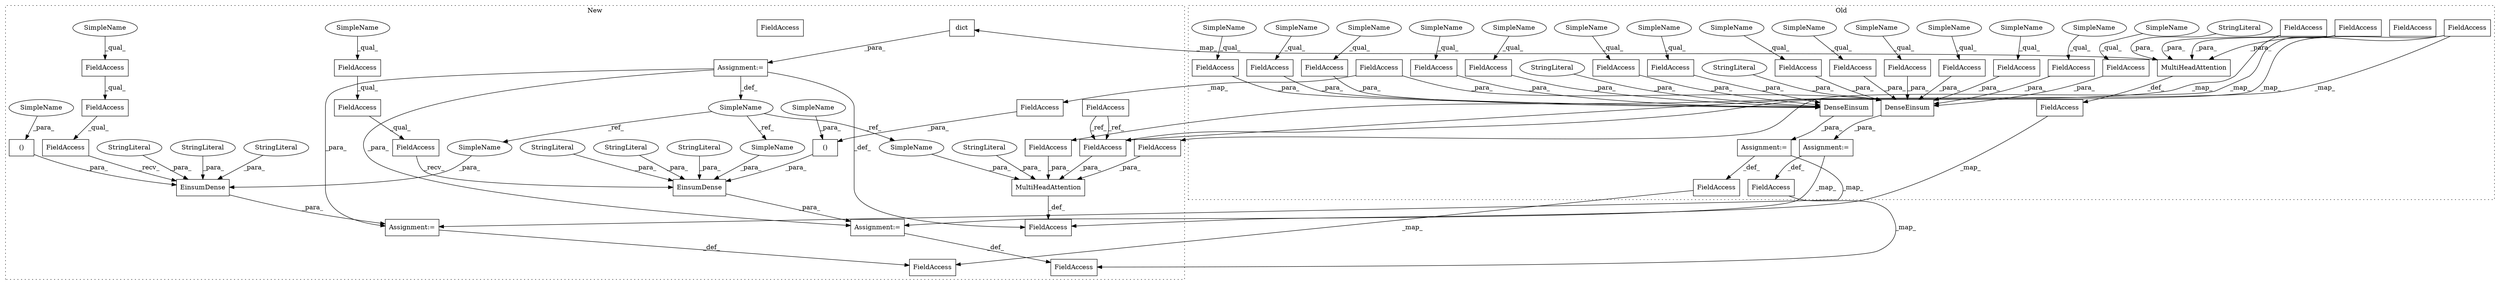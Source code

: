 digraph G {
subgraph cluster0 {
1 [label="DenseEinsum" a="32" s="3691,3915" l="12,1" shape="box"];
3 [label="FieldAccess" a="22" s="3757" l="22" shape="box"];
7 [label="StringLiteral" a="45" s="3901" l="14" shape="ellipse"];
14 [label="FieldAccess" a="22" s="3879" l="21" shape="box"];
15 [label="FieldAccess" a="22" s="4273" l="22" shape="box"];
16 [label="FieldAccess" a="22" s="3855" l="23" shape="box"];
18 [label="FieldAccess" a="22" s="3828" l="26" shape="box"];
19 [label="FieldAccess" a="22" s="3780" l="24" shape="box"];
25 [label="FieldAccess" a="22" s="3732" l="24" shape="box"];
26 [label="FieldAccess" a="22" s="3805" l="22" shape="box"];
28 [label="Assignment:=" a="7" s="3677" l="1" shape="box"];
30 [label="FieldAccess" a="22" s="4321" l="22" shape="box"];
31 [label="FieldAccess" a="22" s="4248" l="24" shape="box"];
32 [label="FieldAccess" a="22" s="4371" l="23" shape="box"];
33 [label="FieldAccess" a="22" s="4296" l="24" shape="box"];
34 [label="FieldAccess" a="22" s="4344" l="26" shape="box"];
35 [label="FieldAccess" a="22" s="4395" l="21" shape="box"];
37 [label="FieldAccess" a="22" s="4192" l="18" shape="box"];
39 [label="FieldAccess" a="22" s="3653" l="24" shape="box"];
40 [label="Assignment:=" a="7" s="4210" l="1" shape="box"];
42 [label="DenseEinsum" a="32" s="4224,4425" l="12,1" shape="box"];
44 [label="StringLiteral" a="45" s="4417" l="8" shape="ellipse"];
48 [label="FieldAccess" a="22" s="3703" l="23" shape="box"];
50 [label="FieldAccess" a="22" s="3084" l="21" shape="box"];
52 [label="MultiHeadAttention" a="32" s="3116,3391" l="19,1" shape="box"];
53 [label="StringLiteral" a="45" s="3375" l="16" shape="ellipse"];
54 [label="FieldAccess" a="22" s="3151" l="25" shape="box"];
57 [label="FieldAccess" a="22" s="3135" l="15" shape="box"];
59 [label="FieldAccess" a="22" s="3177" l="28" shape="box"];
63 [label="SimpleName" a="42" s="3732" l="4" shape="ellipse"];
64 [label="SimpleName" a="42" s="4296" l="4" shape="ellipse"];
65 [label="SimpleName" a="42" s="3780" l="4" shape="ellipse"];
66 [label="SimpleName" a="42" s="4395" l="4" shape="ellipse"];
67 [label="SimpleName" a="42" s="4273" l="4" shape="ellipse"];
68 [label="SimpleName" a="42" s="3805" l="4" shape="ellipse"];
69 [label="SimpleName" a="42" s="3855" l="4" shape="ellipse"];
70 [label="SimpleName" a="42" s="4371" l="4" shape="ellipse"];
71 [label="SimpleName" a="42" s="3828" l="4" shape="ellipse"];
72 [label="SimpleName" a="42" s="3757" l="4" shape="ellipse"];
73 [label="SimpleName" a="42" s="3879" l="4" shape="ellipse"];
74 [label="SimpleName" a="42" s="4321" l="4" shape="ellipse"];
75 [label="SimpleName" a="42" s="4248" l="4" shape="ellipse"];
76 [label="SimpleName" a="42" s="4344" l="4" shape="ellipse"];
83 [label="FieldAccess" a="22" s="3151" l="25" shape="box"];
label = "Old";
style="dotted";
}
subgraph cluster1 {
2 [label="()" a="106" s="3741" l="40" shape="box"];
4 [label="EinsumDense" a="32" s="3710,3815" l="12,1" shape="box"];
5 [label="SimpleName" a="42" s="3040" l="13" shape="ellipse"];
6 [label="EinsumDense" a="32" s="4148,4235" l="12,1" shape="box"];
8 [label="StringLiteral" a="45" s="3722" l="13" shape="ellipse"];
9 [label="StringLiteral" a="45" s="4209" l="3" shape="ellipse"];
10 [label="StringLiteral" a="45" s="4213" l="8" shape="ellipse"];
11 [label="StringLiteral" a="45" s="4160" l="13" shape="ellipse"];
12 [label="StringLiteral" a="45" s="3783" l="3" shape="ellipse"];
13 [label="StringLiteral" a="45" s="3787" l="14" shape="ellipse"];
17 [label="FieldAccess" a="22" s="3673" l="36" shape="box"];
20 [label="FieldAccess" a="22" s="4111" l="36" shape="box"];
21 [label="FieldAccess" a="22" s="3673" l="23" shape="box"];
22 [label="FieldAccess" a="22" s="4111" l="23" shape="box"];
23 [label="FieldAccess" a="22" s="4111" l="16" shape="box"];
24 [label="FieldAccess" a="22" s="3673" l="16" shape="box"];
27 [label="()" a="106" s="4179" l="28" shape="box"];
29 [label="Assignment:=" a="7" s="3672" l="1" shape="box"];
36 [label="FieldAccess" a="22" s="4092" l="18" shape="box"];
38 [label="FieldAccess" a="22" s="3648" l="24" shape="box"];
41 [label="Assignment:=" a="7" s="4110" l="1" shape="box"];
43 [label="MultiHeadAttention" a="32" s="3266,3386" l="19,1" shape="box"];
45 [label="StringLiteral" a="45" s="3356" l="16" shape="ellipse"];
46 [label="Assignment:=" a="7" s="3053" l="1" shape="box"];
47 [label="FieldAccess" a="22" s="3758" l="23" shape="box"];
49 [label="FieldAccess" a="22" s="3234" l="21" shape="box"];
51 [label="dict" a="32" s="3054,3227" l="5,1" shape="box"];
55 [label="FieldAccess" a="22" s="3301" l="25" shape="box"];
56 [label="FieldAccess" a="22" s="3285" l="15" shape="box"];
58 [label="FieldAccess" a="22" s="3327" l="28" shape="box"];
60 [label="FieldAccess" a="22" s="2974" l="25" shape="box"];
61 [label="SimpleName" a="42" s="3741" l="4" shape="ellipse"];
62 [label="SimpleName" a="42" s="4179" l="4" shape="ellipse"];
77 [label="SimpleName" a="42" s="4111" l="10" shape="ellipse"];
78 [label="SimpleName" a="42" s="3673" l="10" shape="ellipse"];
79 [label="FieldAccess" a="22" s="3301" l="25" shape="box"];
80 [label="SimpleName" a="42" s="3373" l="13" shape="ellipse"];
81 [label="SimpleName" a="42" s="4222" l="13" shape="ellipse"];
82 [label="SimpleName" a="42" s="3802" l="13" shape="ellipse"];
label = "New";
style="dotted";
}
1 -> 28 [label="_para_"];
2 -> 4 [label="_para_"];
3 -> 1 [label="_para_"];
4 -> 29 [label="_para_"];
5 -> 80 [label="_ref_"];
5 -> 81 [label="_ref_"];
5 -> 82 [label="_ref_"];
6 -> 41 [label="_para_"];
7 -> 1 [label="_para_"];
8 -> 4 [label="_para_"];
9 -> 6 [label="_para_"];
10 -> 6 [label="_para_"];
11 -> 6 [label="_para_"];
12 -> 4 [label="_para_"];
13 -> 4 [label="_para_"];
14 -> 1 [label="_para_"];
15 -> 42 [label="_para_"];
16 -> 1 [label="_para_"];
17 -> 4 [label="_recv_"];
18 -> 1 [label="_para_"];
19 -> 1 [label="_para_"];
20 -> 6 [label="_recv_"];
21 -> 17 [label="_qual_"];
22 -> 20 [label="_qual_"];
23 -> 22 [label="_qual_"];
24 -> 21 [label="_qual_"];
25 -> 1 [label="_para_"];
26 -> 1 [label="_para_"];
27 -> 6 [label="_para_"];
28 -> 29 [label="_map_"];
28 -> 39 [label="_def_"];
29 -> 38 [label="_def_"];
30 -> 42 [label="_para_"];
31 -> 42 [label="_para_"];
32 -> 42 [label="_para_"];
33 -> 42 [label="_para_"];
34 -> 42 [label="_para_"];
35 -> 42 [label="_para_"];
37 -> 36 [label="_map_"];
39 -> 38 [label="_map_"];
40 -> 41 [label="_map_"];
40 -> 37 [label="_def_"];
41 -> 36 [label="_def_"];
42 -> 40 [label="_para_"];
43 -> 49 [label="_def_"];
44 -> 42 [label="_para_"];
45 -> 43 [label="_para_"];
46 -> 29 [label="_para_"];
46 -> 5 [label="_def_"];
46 -> 49 [label="_def_"];
46 -> 41 [label="_para_"];
47 -> 2 [label="_para_"];
48 -> 1 [label="_para_"];
48 -> 47 [label="_map_"];
50 -> 49 [label="_map_"];
51 -> 46 [label="_para_"];
52 -> 51 [label="_map_"];
52 -> 50 [label="_def_"];
53 -> 52 [label="_para_"];
56 -> 43 [label="_para_"];
57 -> 52 [label="_para_"];
57 -> 56 [label="_map_"];
58 -> 43 [label="_para_"];
59 -> 58 [label="_map_"];
59 -> 52 [label="_para_"];
60 -> 79 [label="_ref_"];
60 -> 79 [label="_ref_"];
61 -> 2 [label="_para_"];
62 -> 27 [label="_para_"];
63 -> 25 [label="_qual_"];
64 -> 33 [label="_qual_"];
65 -> 19 [label="_qual_"];
66 -> 35 [label="_qual_"];
67 -> 15 [label="_qual_"];
68 -> 26 [label="_qual_"];
69 -> 16 [label="_qual_"];
70 -> 32 [label="_qual_"];
71 -> 18 [label="_qual_"];
72 -> 3 [label="_qual_"];
73 -> 14 [label="_qual_"];
74 -> 30 [label="_qual_"];
75 -> 31 [label="_qual_"];
76 -> 34 [label="_qual_"];
77 -> 23 [label="_qual_"];
78 -> 24 [label="_qual_"];
79 -> 43 [label="_para_"];
80 -> 43 [label="_para_"];
81 -> 6 [label="_para_"];
82 -> 4 [label="_para_"];
83 -> 79 [label="_map_"];
83 -> 79 [label="_map_"];
83 -> 52 [label="_para_"];
}